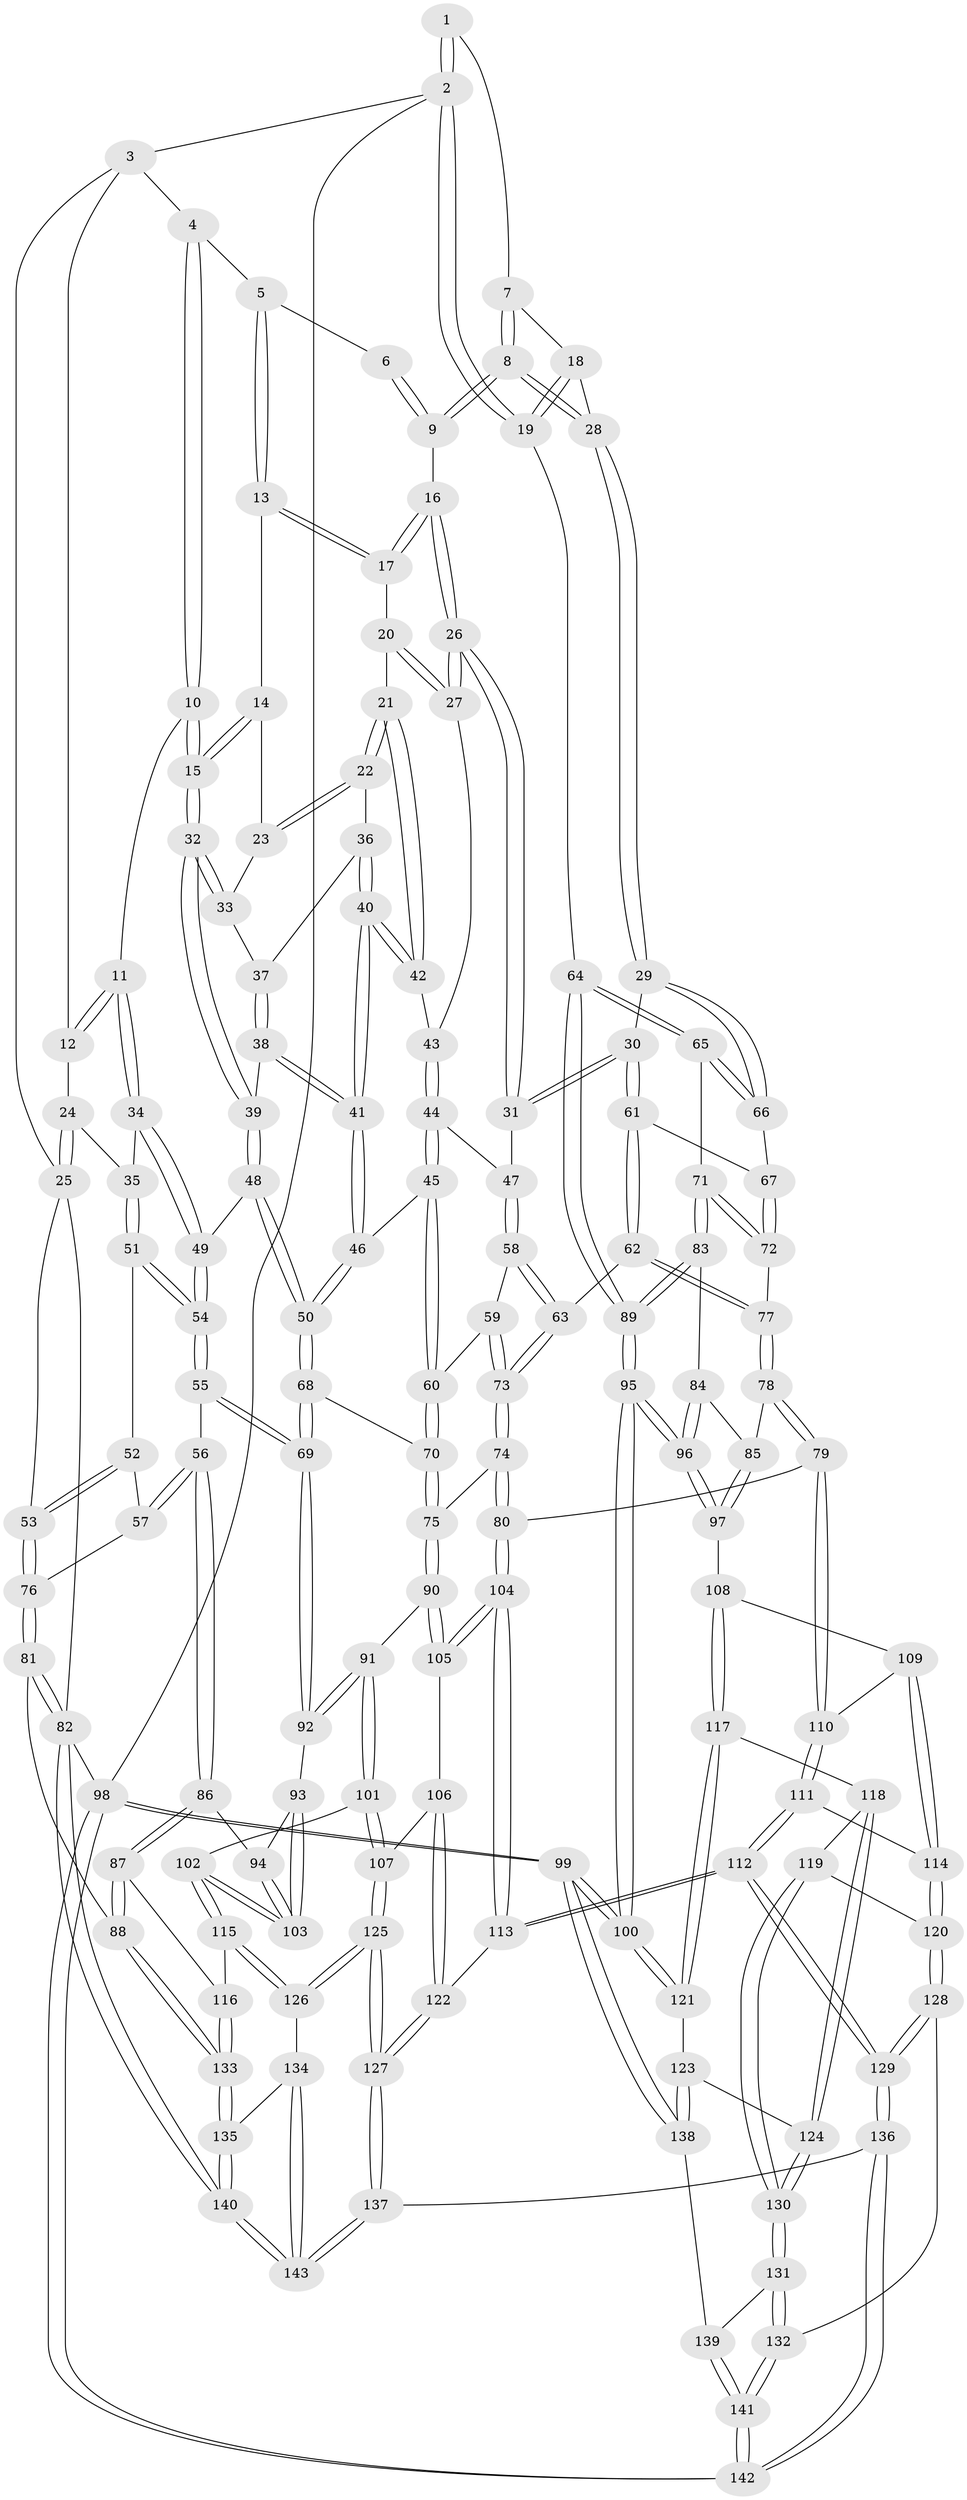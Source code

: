 // coarse degree distribution, {4: 0.36, 7: 0.01, 3: 0.07, 5: 0.42, 6: 0.13, 2: 0.01}
// Generated by graph-tools (version 1.1) at 2025/52/02/27/25 19:52:35]
// undirected, 143 vertices, 354 edges
graph export_dot {
graph [start="1"]
  node [color=gray90,style=filled];
  1 [pos="+0.852128534431696+0"];
  2 [pos="+1+0"];
  3 [pos="+0.2110769943543431+0"];
  4 [pos="+0.49513208533117525+0"];
  5 [pos="+0.5920409630368167+0"];
  6 [pos="+0.7394196916717791+0"];
  7 [pos="+0.8710651106121939+0.043367694381262756"];
  8 [pos="+0.8280839060213022+0.10180592879472551"];
  9 [pos="+0.802324224559007+0.09378651544008641"];
  10 [pos="+0.35511902832281234+0.13375051771285446"];
  11 [pos="+0.276368940561863+0.10920396136977571"];
  12 [pos="+0.21344825458396025+0"];
  13 [pos="+0.5937345073982491+0"];
  14 [pos="+0.5862972353667569+0"];
  15 [pos="+0.3729062411424168+0.14384942406961745"];
  16 [pos="+0.7458536106516956+0.08959150339518124"];
  17 [pos="+0.666887575232009+0.023451596593243407"];
  18 [pos="+0.9966811576373205+0.08625573229936376"];
  19 [pos="+1+0"];
  20 [pos="+0.6586957630250331+0.10319618279044988"];
  21 [pos="+0.5891214582660097+0.16632925945603705"];
  22 [pos="+0.5594549831646939+0.1337437702167662"];
  23 [pos="+0.5484711504024777+0.08987026799728226"];
  24 [pos="+0.0744151348534754+0.09529467270749097"];
  25 [pos="+0+0"];
  26 [pos="+0.7139775681212981+0.19329032173798374"];
  27 [pos="+0.6751613732104702+0.17525979065197664"];
  28 [pos="+0.8736703776868576+0.2319389464293622"];
  29 [pos="+0.8724710094241725+0.24222058027959825"];
  30 [pos="+0.8066976433849088+0.26708141461984974"];
  31 [pos="+0.7525373978934962+0.256644875404842"];
  32 [pos="+0.37317560264470884+0.14415077995323444"];
  33 [pos="+0.4498229683603795+0.13760660941457453"];
  34 [pos="+0.20995994445632526+0.19619753234781281"];
  35 [pos="+0.09638033617594645+0.22560286074816557"];
  36 [pos="+0.5119943020936037+0.17940985664807524"];
  37 [pos="+0.5107965686529993+0.17950442201988281"];
  38 [pos="+0.4675563652150523+0.21869315851442275"];
  39 [pos="+0.3870732488622428+0.1875628687528228"];
  40 [pos="+0.5405401022514638+0.23212834927283063"];
  41 [pos="+0.5275409295577214+0.2921648959351172"];
  42 [pos="+0.5924819548088514+0.172859155304414"];
  43 [pos="+0.6133633668918401+0.1867375122291675"];
  44 [pos="+0.6196656817549656+0.2599595612583564"];
  45 [pos="+0.552647971523508+0.3263242638543011"];
  46 [pos="+0.5318634570621061+0.31192672324014337"];
  47 [pos="+0.7491201971972645+0.2584517534873673"];
  48 [pos="+0.37116184076367803+0.3117001196135024"];
  49 [pos="+0.2698981490704367+0.30171282249157055"];
  50 [pos="+0.3858659324376154+0.3311806798704152"];
  51 [pos="+0.09232759769565492+0.23002875296816547"];
  52 [pos="+0.07661574398407463+0.2385375146727019"];
  53 [pos="+0+0.25575080425181673"];
  54 [pos="+0.2075559712074432+0.38778023523529165"];
  55 [pos="+0.19931451019099286+0.4432197705137645"];
  56 [pos="+0.11882379952803965+0.47534614258623925"];
  57 [pos="+0.0764678742236951+0.3964809438044776"];
  58 [pos="+0.6833523304976289+0.3368453814518895"];
  59 [pos="+0.5944356102857343+0.3658554061298238"];
  60 [pos="+0.5680454724657986+0.3580842128774803"];
  61 [pos="+0.7819463676312599+0.418482377527005"];
  62 [pos="+0.7758413989341348+0.4318117402319597"];
  63 [pos="+0.7379518044063369+0.4340851944588216"];
  64 [pos="+1+0.3650699788544406"];
  65 [pos="+1+0.34716614378514576"];
  66 [pos="+0.9610050161268892+0.3045107738294403"];
  67 [pos="+0.8897090124974085+0.39506785150724266"];
  68 [pos="+0.3744672008184945+0.4661020007703277"];
  69 [pos="+0.34405286881345254+0.5059563851818101"];
  70 [pos="+0.5255134815521515+0.4475117836681117"];
  71 [pos="+0.8886503476719889+0.49999374650344275"];
  72 [pos="+0.8814292817954279+0.49288630260551203"];
  73 [pos="+0.6807002630013436+0.4590463636000794"];
  74 [pos="+0.6213313749743504+0.5967577185082052"];
  75 [pos="+0.6051647129297726+0.5969622781153546"];
  76 [pos="+0+0.3199178768876169"];
  77 [pos="+0.7881388578974898+0.4500619065929592"];
  78 [pos="+0.7539887228428759+0.6291365605708686"];
  79 [pos="+0.7315102197207659+0.6481860207725646"];
  80 [pos="+0.7110936518051552+0.6449049513815573"];
  81 [pos="+0+0.6536046218910069"];
  82 [pos="+0+1"];
  83 [pos="+0.8975031860827397+0.5465909122745867"];
  84 [pos="+0.8932026456181309+0.5537486283115627"];
  85 [pos="+0.8653267193178145+0.587561000172641"];
  86 [pos="+0.025849571182418846+0.6055729994328133"];
  87 [pos="+0+0.6292300818416924"];
  88 [pos="+0+0.6463260245236676"];
  89 [pos="+1+0.5786110328718056"];
  90 [pos="+0.5630075266953551+0.6209389643327774"];
  91 [pos="+0.5046581081757615+0.6326006526369197"];
  92 [pos="+0.3508739185428437+0.5506689549457401"];
  93 [pos="+0.32608609242410624+0.5892993001678045"];
  94 [pos="+0.11613153624489216+0.620700908052599"];
  95 [pos="+1+0.67786790298313"];
  96 [pos="+1+0.7071246190516685"];
  97 [pos="+0.9529829670210253+0.7223671937256195"];
  98 [pos="+1+1"];
  99 [pos="+1+1"];
  100 [pos="+1+1"];
  101 [pos="+0.48797030499519145+0.6660918597329173"];
  102 [pos="+0.3004693645563682+0.7419774614553523"];
  103 [pos="+0.30012599844775384+0.7395250051110004"];
  104 [pos="+0.6199332246922502+0.820716906542804"];
  105 [pos="+0.5729931792790004+0.7803769576773145"];
  106 [pos="+0.5199024428389081+0.7860730961077028"];
  107 [pos="+0.4597026052029184+0.7859834598181872"];
  108 [pos="+0.9447898948121892+0.7282967353540911"];
  109 [pos="+0.8835486704539429+0.7282349413551943"];
  110 [pos="+0.7363133288816336+0.6557105127287968"];
  111 [pos="+0.765448156326449+0.7993989742788388"];
  112 [pos="+0.6649500559504058+0.9025283776132702"];
  113 [pos="+0.6237884020763051+0.8345867328644054"];
  114 [pos="+0.8119389724577842+0.8157133044577473"];
  115 [pos="+0.3002309532418328+0.7483771049235779"];
  116 [pos="+0.1832761739291302+0.8006956825741213"];
  117 [pos="+0.9295480919562082+0.7839728354596788"];
  118 [pos="+0.9094335638139905+0.8057350340537425"];
  119 [pos="+0.8386383787523498+0.8349160011700033"];
  120 [pos="+0.813960707735295+0.8177287821967427"];
  121 [pos="+0.9806276634665763+0.8825520583104784"];
  122 [pos="+0.542391091313097+0.8467889959379323"];
  123 [pos="+0.921306974100651+0.8819077292389753"];
  124 [pos="+0.9128085724670987+0.8788242581535313"];
  125 [pos="+0.4027962758407944+0.8460982808078176"];
  126 [pos="+0.3817661190416181+0.841616857142133"];
  127 [pos="+0.4356952204110277+0.8854759684888143"];
  128 [pos="+0.7876538731819595+0.9019485148005673"];
  129 [pos="+0.664574541890293+0.9276462695483471"];
  130 [pos="+0.8588443128261607+0.8868865772933285"];
  131 [pos="+0.854039243821604+0.8998100164344938"];
  132 [pos="+0.8443446760529345+0.9124737815016483"];
  133 [pos="+0.15257192745853682+0.9245742594790366"];
  134 [pos="+0.33154802155681634+0.8902327098627503"];
  135 [pos="+0.1525156893152328+0.9268488976776036"];
  136 [pos="+0.6114629126925678+1"];
  137 [pos="+0.579031519102039+1"];
  138 [pos="+0.9138406837555932+0.9332282160850567"];
  139 [pos="+0.9016530904881741+0.9334021475038242"];
  140 [pos="+0+1"];
  141 [pos="+0.8222727918168421+1"];
  142 [pos="+0.7925275021832124+1"];
  143 [pos="+0.24634381145871417+1"];
  1 -- 2;
  1 -- 2;
  1 -- 7;
  2 -- 3;
  2 -- 19;
  2 -- 19;
  2 -- 98;
  3 -- 4;
  3 -- 12;
  3 -- 25;
  4 -- 5;
  4 -- 10;
  4 -- 10;
  5 -- 6;
  5 -- 13;
  5 -- 13;
  6 -- 9;
  6 -- 9;
  7 -- 8;
  7 -- 8;
  7 -- 18;
  8 -- 9;
  8 -- 9;
  8 -- 28;
  8 -- 28;
  9 -- 16;
  10 -- 11;
  10 -- 15;
  10 -- 15;
  11 -- 12;
  11 -- 12;
  11 -- 34;
  11 -- 34;
  12 -- 24;
  13 -- 14;
  13 -- 17;
  13 -- 17;
  14 -- 15;
  14 -- 15;
  14 -- 23;
  15 -- 32;
  15 -- 32;
  16 -- 17;
  16 -- 17;
  16 -- 26;
  16 -- 26;
  17 -- 20;
  18 -- 19;
  18 -- 19;
  18 -- 28;
  19 -- 64;
  20 -- 21;
  20 -- 27;
  20 -- 27;
  21 -- 22;
  21 -- 22;
  21 -- 42;
  21 -- 42;
  22 -- 23;
  22 -- 23;
  22 -- 36;
  23 -- 33;
  24 -- 25;
  24 -- 25;
  24 -- 35;
  25 -- 53;
  25 -- 82;
  26 -- 27;
  26 -- 27;
  26 -- 31;
  26 -- 31;
  27 -- 43;
  28 -- 29;
  28 -- 29;
  29 -- 30;
  29 -- 66;
  29 -- 66;
  30 -- 31;
  30 -- 31;
  30 -- 61;
  30 -- 61;
  31 -- 47;
  32 -- 33;
  32 -- 33;
  32 -- 39;
  32 -- 39;
  33 -- 37;
  34 -- 35;
  34 -- 49;
  34 -- 49;
  35 -- 51;
  35 -- 51;
  36 -- 37;
  36 -- 40;
  36 -- 40;
  37 -- 38;
  37 -- 38;
  38 -- 39;
  38 -- 41;
  38 -- 41;
  39 -- 48;
  39 -- 48;
  40 -- 41;
  40 -- 41;
  40 -- 42;
  40 -- 42;
  41 -- 46;
  41 -- 46;
  42 -- 43;
  43 -- 44;
  43 -- 44;
  44 -- 45;
  44 -- 45;
  44 -- 47;
  45 -- 46;
  45 -- 60;
  45 -- 60;
  46 -- 50;
  46 -- 50;
  47 -- 58;
  47 -- 58;
  48 -- 49;
  48 -- 50;
  48 -- 50;
  49 -- 54;
  49 -- 54;
  50 -- 68;
  50 -- 68;
  51 -- 52;
  51 -- 54;
  51 -- 54;
  52 -- 53;
  52 -- 53;
  52 -- 57;
  53 -- 76;
  53 -- 76;
  54 -- 55;
  54 -- 55;
  55 -- 56;
  55 -- 69;
  55 -- 69;
  56 -- 57;
  56 -- 57;
  56 -- 86;
  56 -- 86;
  57 -- 76;
  58 -- 59;
  58 -- 63;
  58 -- 63;
  59 -- 60;
  59 -- 73;
  59 -- 73;
  60 -- 70;
  60 -- 70;
  61 -- 62;
  61 -- 62;
  61 -- 67;
  62 -- 63;
  62 -- 77;
  62 -- 77;
  63 -- 73;
  63 -- 73;
  64 -- 65;
  64 -- 65;
  64 -- 89;
  64 -- 89;
  65 -- 66;
  65 -- 66;
  65 -- 71;
  66 -- 67;
  67 -- 72;
  67 -- 72;
  68 -- 69;
  68 -- 69;
  68 -- 70;
  69 -- 92;
  69 -- 92;
  70 -- 75;
  70 -- 75;
  71 -- 72;
  71 -- 72;
  71 -- 83;
  71 -- 83;
  72 -- 77;
  73 -- 74;
  73 -- 74;
  74 -- 75;
  74 -- 80;
  74 -- 80;
  75 -- 90;
  75 -- 90;
  76 -- 81;
  76 -- 81;
  77 -- 78;
  77 -- 78;
  78 -- 79;
  78 -- 79;
  78 -- 85;
  79 -- 80;
  79 -- 110;
  79 -- 110;
  80 -- 104;
  80 -- 104;
  81 -- 82;
  81 -- 82;
  81 -- 88;
  82 -- 140;
  82 -- 140;
  82 -- 98;
  83 -- 84;
  83 -- 89;
  83 -- 89;
  84 -- 85;
  84 -- 96;
  84 -- 96;
  85 -- 97;
  85 -- 97;
  86 -- 87;
  86 -- 87;
  86 -- 94;
  87 -- 88;
  87 -- 88;
  87 -- 116;
  88 -- 133;
  88 -- 133;
  89 -- 95;
  89 -- 95;
  90 -- 91;
  90 -- 105;
  90 -- 105;
  91 -- 92;
  91 -- 92;
  91 -- 101;
  91 -- 101;
  92 -- 93;
  93 -- 94;
  93 -- 103;
  93 -- 103;
  94 -- 103;
  94 -- 103;
  95 -- 96;
  95 -- 96;
  95 -- 100;
  95 -- 100;
  96 -- 97;
  96 -- 97;
  97 -- 108;
  98 -- 99;
  98 -- 99;
  98 -- 142;
  98 -- 142;
  99 -- 100;
  99 -- 100;
  99 -- 138;
  99 -- 138;
  100 -- 121;
  100 -- 121;
  101 -- 102;
  101 -- 107;
  101 -- 107;
  102 -- 103;
  102 -- 103;
  102 -- 115;
  102 -- 115;
  104 -- 105;
  104 -- 105;
  104 -- 113;
  104 -- 113;
  105 -- 106;
  106 -- 107;
  106 -- 122;
  106 -- 122;
  107 -- 125;
  107 -- 125;
  108 -- 109;
  108 -- 117;
  108 -- 117;
  109 -- 110;
  109 -- 114;
  109 -- 114;
  110 -- 111;
  110 -- 111;
  111 -- 112;
  111 -- 112;
  111 -- 114;
  112 -- 113;
  112 -- 113;
  112 -- 129;
  112 -- 129;
  113 -- 122;
  114 -- 120;
  114 -- 120;
  115 -- 116;
  115 -- 126;
  115 -- 126;
  116 -- 133;
  116 -- 133;
  117 -- 118;
  117 -- 121;
  117 -- 121;
  118 -- 119;
  118 -- 124;
  118 -- 124;
  119 -- 120;
  119 -- 130;
  119 -- 130;
  120 -- 128;
  120 -- 128;
  121 -- 123;
  122 -- 127;
  122 -- 127;
  123 -- 124;
  123 -- 138;
  123 -- 138;
  124 -- 130;
  124 -- 130;
  125 -- 126;
  125 -- 126;
  125 -- 127;
  125 -- 127;
  126 -- 134;
  127 -- 137;
  127 -- 137;
  128 -- 129;
  128 -- 129;
  128 -- 132;
  129 -- 136;
  129 -- 136;
  130 -- 131;
  130 -- 131;
  131 -- 132;
  131 -- 132;
  131 -- 139;
  132 -- 141;
  132 -- 141;
  133 -- 135;
  133 -- 135;
  134 -- 135;
  134 -- 143;
  134 -- 143;
  135 -- 140;
  135 -- 140;
  136 -- 137;
  136 -- 142;
  136 -- 142;
  137 -- 143;
  137 -- 143;
  138 -- 139;
  139 -- 141;
  139 -- 141;
  140 -- 143;
  140 -- 143;
  141 -- 142;
  141 -- 142;
}
